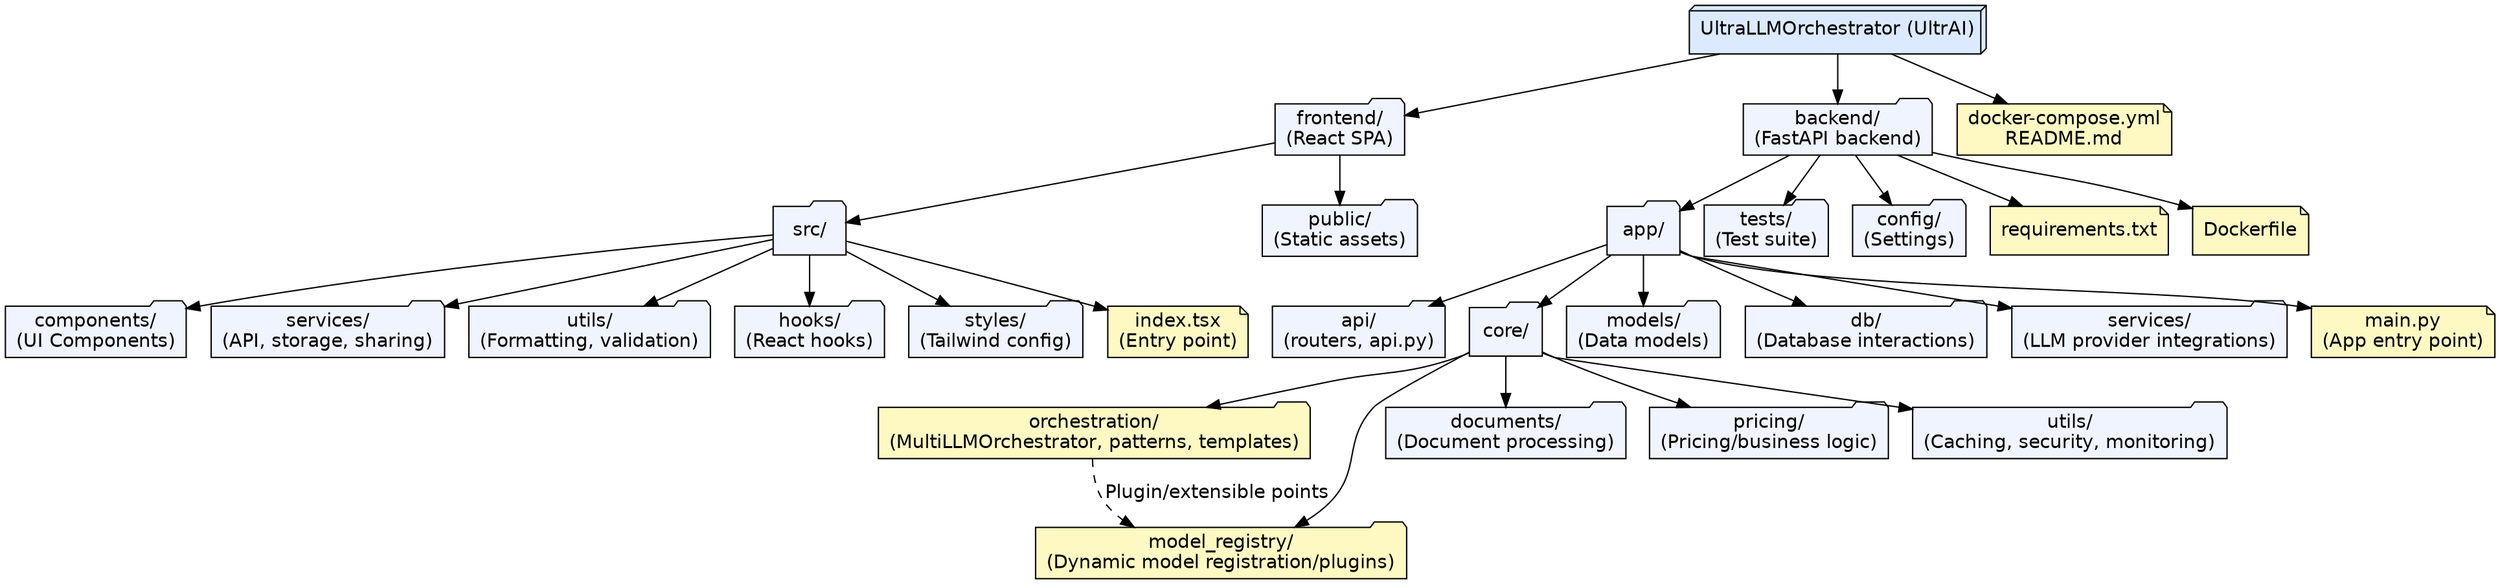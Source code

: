digraph UltraLLMOrchestratorCodebase {
    rankdir=TB;
    node [shape=folder, style=filled, fillcolor="#f0f4ff", fontname="Helvetica"];
    edge [fontname="Helvetica"];

    root [label="UltraLLMOrchestrator (UltrAI)", shape=box3d, fillcolor="#dbeafe"];
    frontend [label="frontend/\n(React SPA)"];
    backend [label="backend/\n(FastAPI backend)"];
    docker [label="docker-compose.yml\nREADME.md", shape=note, fillcolor="#fef9c3"];

    root -> frontend;
    root -> backend;
    root -> docker;

    // Frontend structure
    f_src [label="src/"];
    f_components [label="components/\n(UI Components)"];
    f_services [label="services/\n(API, storage, sharing)"];
    f_utils [label="utils/\n(Formatting, validation)"];
    f_hooks [label="hooks/\n(React hooks)"];
    f_styles [label="styles/\n(Tailwind config)"];
    f_index [label="index.tsx\n(Entry point)", shape=note, fillcolor="#fef9c3"];
    f_public [label="public/\n(Static assets)"];

    frontend -> f_src;
    f_src -> f_components;
    f_src -> f_services;
    f_src -> f_utils;
    f_src -> f_hooks;
    f_src -> f_styles;
    f_src -> f_index;
    frontend -> f_public;

    // Backend structure
    b_app [label="app/"];
    b_api [label="api/\n(routers, api.py)"];
    b_core [label="core/"];
    b_models [label="models/\n(Data models)"];
    b_db [label="db/\n(Database interactions)"];
    b_services [label="services/\n(LLM provider integrations)"];
    b_main [label="main.py\n(App entry point)", shape=note, fillcolor="#fef9c3"];
    b_tests [label="tests/\n(Test suite)"];
    b_config [label="config/\n(Settings)"];
    b_requirements [label="requirements.txt", shape=note, fillcolor="#fef9c3"];
    b_dockerfile [label="Dockerfile", shape=note, fillcolor="#fef9c3"];

    backend -> b_app;
    backend -> b_tests;
    backend -> b_config;
    backend -> b_requirements;
    backend -> b_dockerfile;
    b_app -> b_api;
    b_app -> b_core;
    b_app -> b_models;
    b_app -> b_db;
    b_app -> b_services;
    b_app -> b_main;

    // Core extensibility
    b_core_orch [label="orchestration/\n(MultiLLMOrchestrator, patterns, templates)", fillcolor="#fef9c3"];
    b_core_registry [label="model_registry/\n(Dynamic model registration/plugins)", fillcolor="#fef9c3"];
    b_core_docs [label="documents/\n(Document processing)"];
    b_core_pricing [label="pricing/\n(Pricing/business logic)"];
    b_core_utils [label="utils/\n(Caching, security, monitoring)"];

    b_core -> b_core_orch;
    b_core -> b_core_registry;
    b_core -> b_core_docs;
    b_core -> b_core_pricing;
    b_core -> b_core_utils;

    // Highlight plugin/extensible points
    b_core_orch -> b_core_registry [style=dashed, label="Plugin/extensible points"];
}
